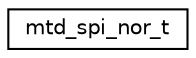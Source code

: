 digraph "Graphical Class Hierarchy"
{
 // LATEX_PDF_SIZE
  edge [fontname="Helvetica",fontsize="10",labelfontname="Helvetica",labelfontsize="10"];
  node [fontname="Helvetica",fontsize="10",shape=record];
  rankdir="LR";
  Node0 [label="mtd_spi_nor_t",height=0.2,width=0.4,color="black", fillcolor="white", style="filled",URL="$structmtd__spi__nor__t.html",tooltip="Device descriptor for serial flash memory devices."];
}
